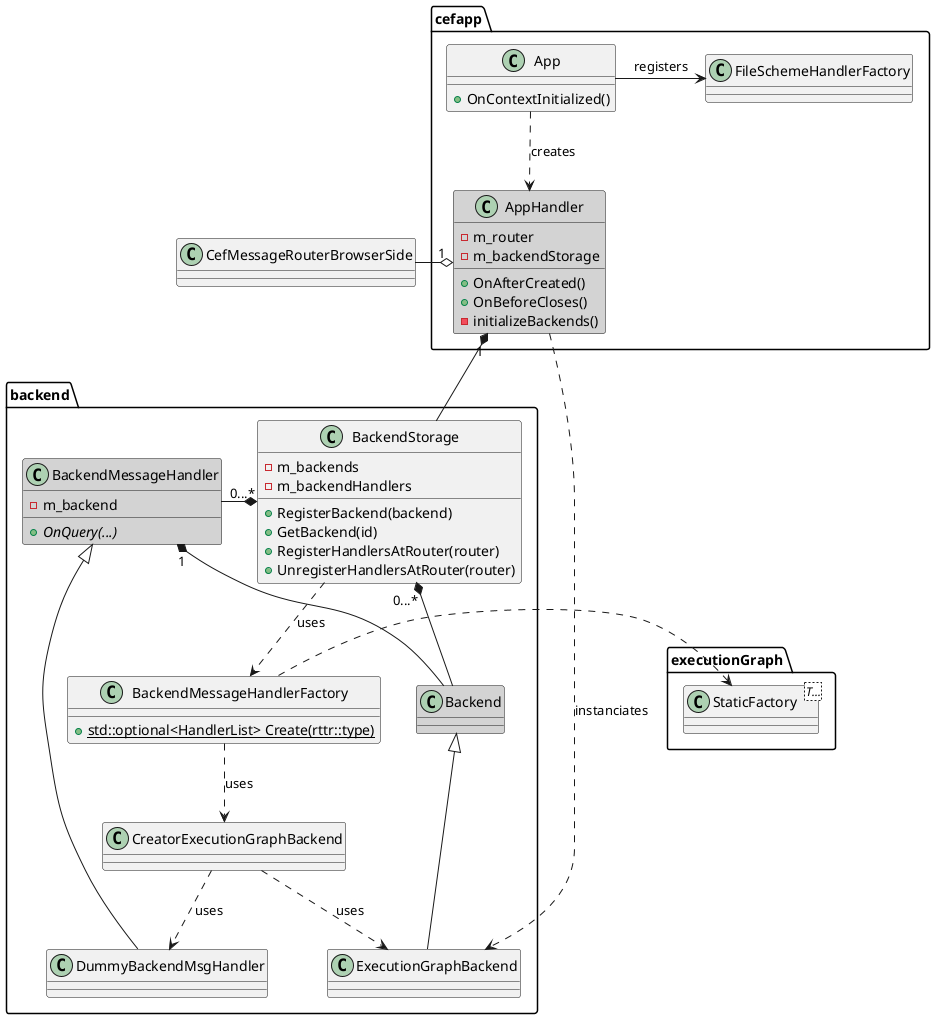 
@startuml
set namespaceSeparator ::
skinparam shadowing false

namespace cefapp{
    class App{
        + OnContextInitialized()
    }
    class AppHandler #D3D3D3{
        + OnAfterCreated()
        + OnBeforeCloses()
        - m_router
        - m_backendStorage
        - initializeBackends()
    }
    class FileSchemeHandlerFactory
}

class CefMessageRouterBrowserSide

cefapp::App ..> cefapp::AppHandler : creates
cefapp::App -right-> cefapp::FileSchemeHandlerFactory : registers

cefapp::AppHandler "1" o-left- CefMessageRouterBrowserSide
cefapp::AppHandler "1" *-down- backend::BackendStorage

namespace backend {
    class Backend #D3D3D3
    class BackendMessageHandler #D3D3D3{
        - m_backend
        + OnQuery(...) {abstract} 
    }

    class BackendStorage {
        + RegisterBackend(backend)
        + GetBackend(id)
        + RegisterHandlersAtRouter(router)
        + UnregisterHandlersAtRouter(router)
        - m_backends
        - m_backendHandlers
    }

    class BackendMessageHandlerFactory {
        + std::optional<HandlerList> Create(rttr::type) {static}
    }

    class CreatorExecutionGraphBackend

    class DummyBackendMsgHandler
}

namespace executionGraph {
    class StaticFactory<T...>
}


backend::BackendStorage "0...*" *-right- backend::Backend
backend::BackendStorage "0...*" *-right- backend::BackendMessageHandler
backend::BackendMessageHandler "1" *-- backend::Backend
backend::BackendStorage .down.> backend::BackendMessageHandlerFactory : uses

cefapp::AppHandler .right.> backend::ExecutionGraphBackend : instanciates

backend::ExecutionGraphBackend -up-|> backend::Backend
backend::DummyBackendMsgHandler -up-|> backend::BackendMessageHandler

backend::BackendMessageHandlerFactory .down.> backend::CreatorExecutionGraphBackend : uses

backend::CreatorExecutionGraphBackend .down.> backend::ExecutionGraphBackend : uses
backend::CreatorExecutionGraphBackend .down.> backend::DummyBackendMsgHandler : uses

backend::BackendMessageHandlerFactory .right.> executionGraph::StaticFactory
@enduml